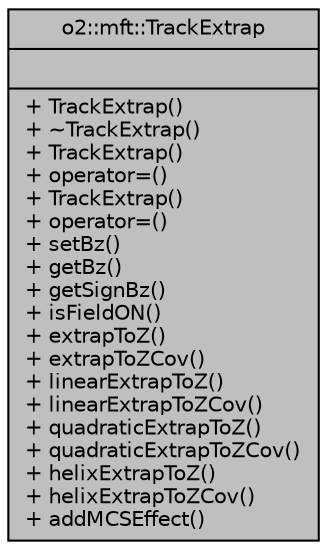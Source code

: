 digraph "o2::mft::TrackExtrap"
{
 // INTERACTIVE_SVG=YES
  bgcolor="transparent";
  edge [fontname="Helvetica",fontsize="10",labelfontname="Helvetica",labelfontsize="10"];
  node [fontname="Helvetica",fontsize="10",shape=record];
  Node1 [label="{o2::mft::TrackExtrap\n||+ TrackExtrap()\l+ ~TrackExtrap()\l+ TrackExtrap()\l+ operator=()\l+ TrackExtrap()\l+ operator=()\l+ setBz()\l+ getBz()\l+ getSignBz()\l+ isFieldON()\l+ extrapToZ()\l+ extrapToZCov()\l+ linearExtrapToZ()\l+ linearExtrapToZCov()\l+ quadraticExtrapToZ()\l+ quadraticExtrapToZCov()\l+ helixExtrapToZ()\l+ helixExtrapToZCov()\l+ addMCSEffect()\l}",height=0.2,width=0.4,color="black", fillcolor="grey75", style="filled", fontcolor="black"];
}
